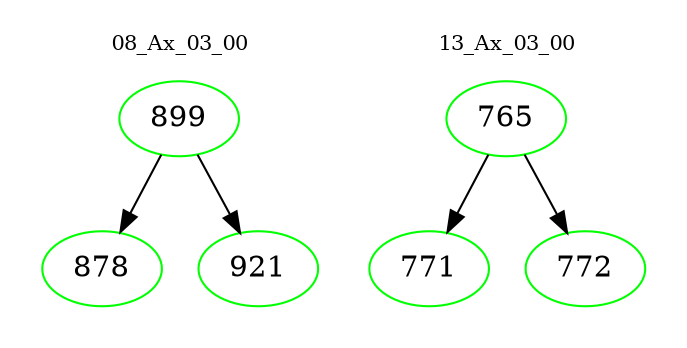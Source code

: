 digraph{
subgraph cluster_0 {
color = white
label = "08_Ax_03_00";
fontsize=10;
T0_899 [label="899", color="green"]
T0_899 -> T0_878 [color="black"]
T0_878 [label="878", color="green"]
T0_899 -> T0_921 [color="black"]
T0_921 [label="921", color="green"]
}
subgraph cluster_1 {
color = white
label = "13_Ax_03_00";
fontsize=10;
T1_765 [label="765", color="green"]
T1_765 -> T1_771 [color="black"]
T1_771 [label="771", color="green"]
T1_765 -> T1_772 [color="black"]
T1_772 [label="772", color="green"]
}
}
